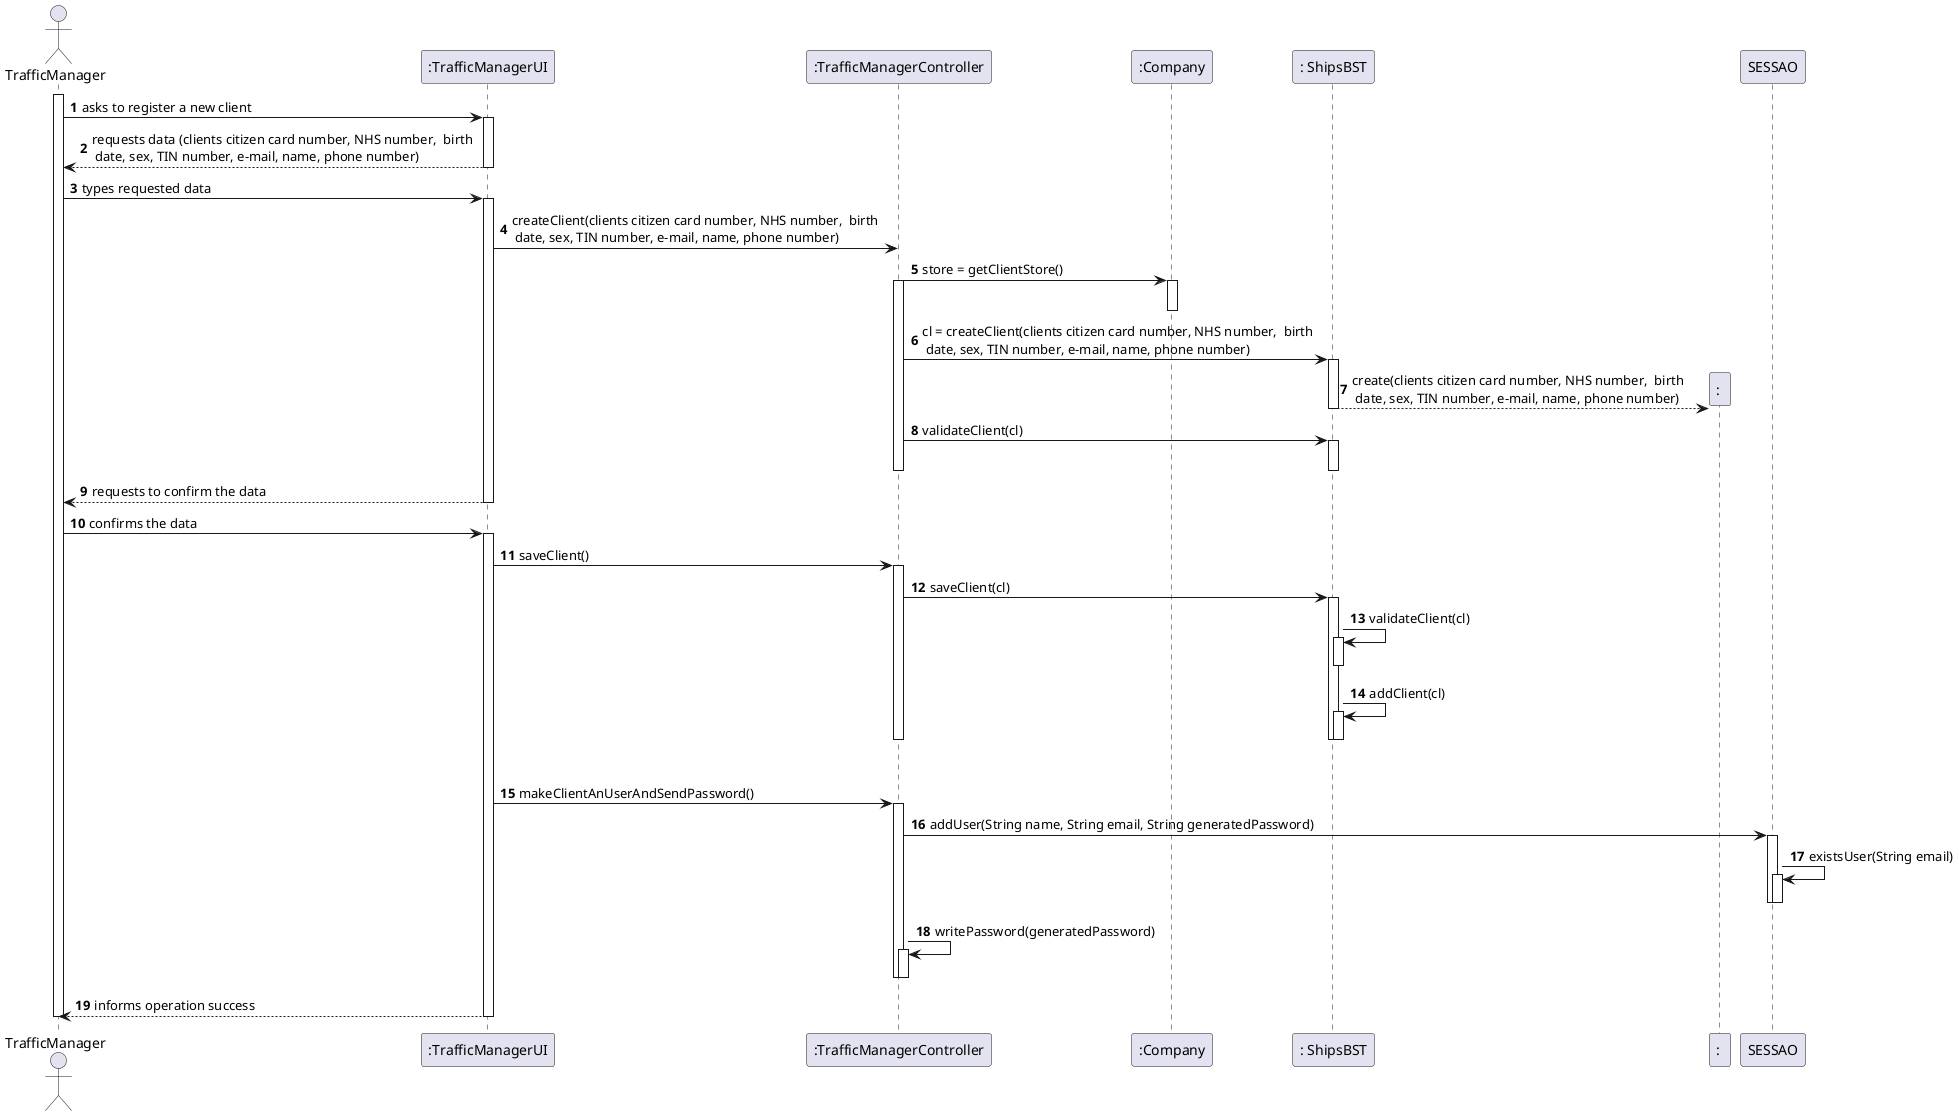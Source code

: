 @startuml
autonumber
'hide footbox
actor "TrafficManager" as RC

participant ":TrafficManagerUI" as UI
participant ":TrafficManagerController" as CTRL
participant ":Company" as CP
participant ": ShipsBST" as CS
participant ": " as CL


activate RC
RC -> UI : asks to register a new client
activate UI
UI --> RC : requests data (clients citizen card number, NHS number,  birth \n date, sex, TIN number, e-mail, name, phone number)
deactivate UI

RC -> UI : types requested data
activate UI

UI -> CTRL : createClient(clients citizen card number, NHS number,  birth \n date, sex, TIN number, e-mail, name, phone number)

CTRL -> CP : store = getClientStore()
activate CP
deactivate CP
activate CTRL
CTRL -> CS : cl = createClient(clients citizen card number, NHS number,  birth \n date, sex, TIN number, e-mail, name, phone number)
activate CS
CS -->  CL** : create(clients citizen card number, NHS number,  birth \n date, sex, TIN number, e-mail, name, phone number)
deactivate CS

CTRL -> CS : validateClient(cl)
activate CS

deactivate CS
deactivate CTRL

UI --> RC : requests to confirm the data
deactivate CS
deactivate UI

RC -> UI : confirms the data
activate UI

UI -> CTRL : saveClient()
activate CTRL

CTRL -> CS : saveClient(cl)
activate CS
CS -> CS : validateClient(cl)
activate CS
deactivate CS
CS -> CS : addClient(cl)
activate CS
deactivate CS
|||
deactivate CS
deactivate CTRL
UI -> CTRL : makeClientAnUserAndSendPassword()
activate CTRL

CTRL -> SESSAO : addUser(String name, String email, String generatedPassword)
activate SESSAO
SESSAO -> SESSAO : existsUser(String email)
activate SESSAO
deactivate SESSAO
deactivate SESSAO

CTRL -> CTRL : writePassword(generatedPassword)
activate CTRL
deactivate CTRL
deactivate CTRL

UI --> RC: informs operation success

deactivate CP
deactivate CTRL
deactivate UI



deactivate CTRL
deactivate UI

deactivate RC

@enduml